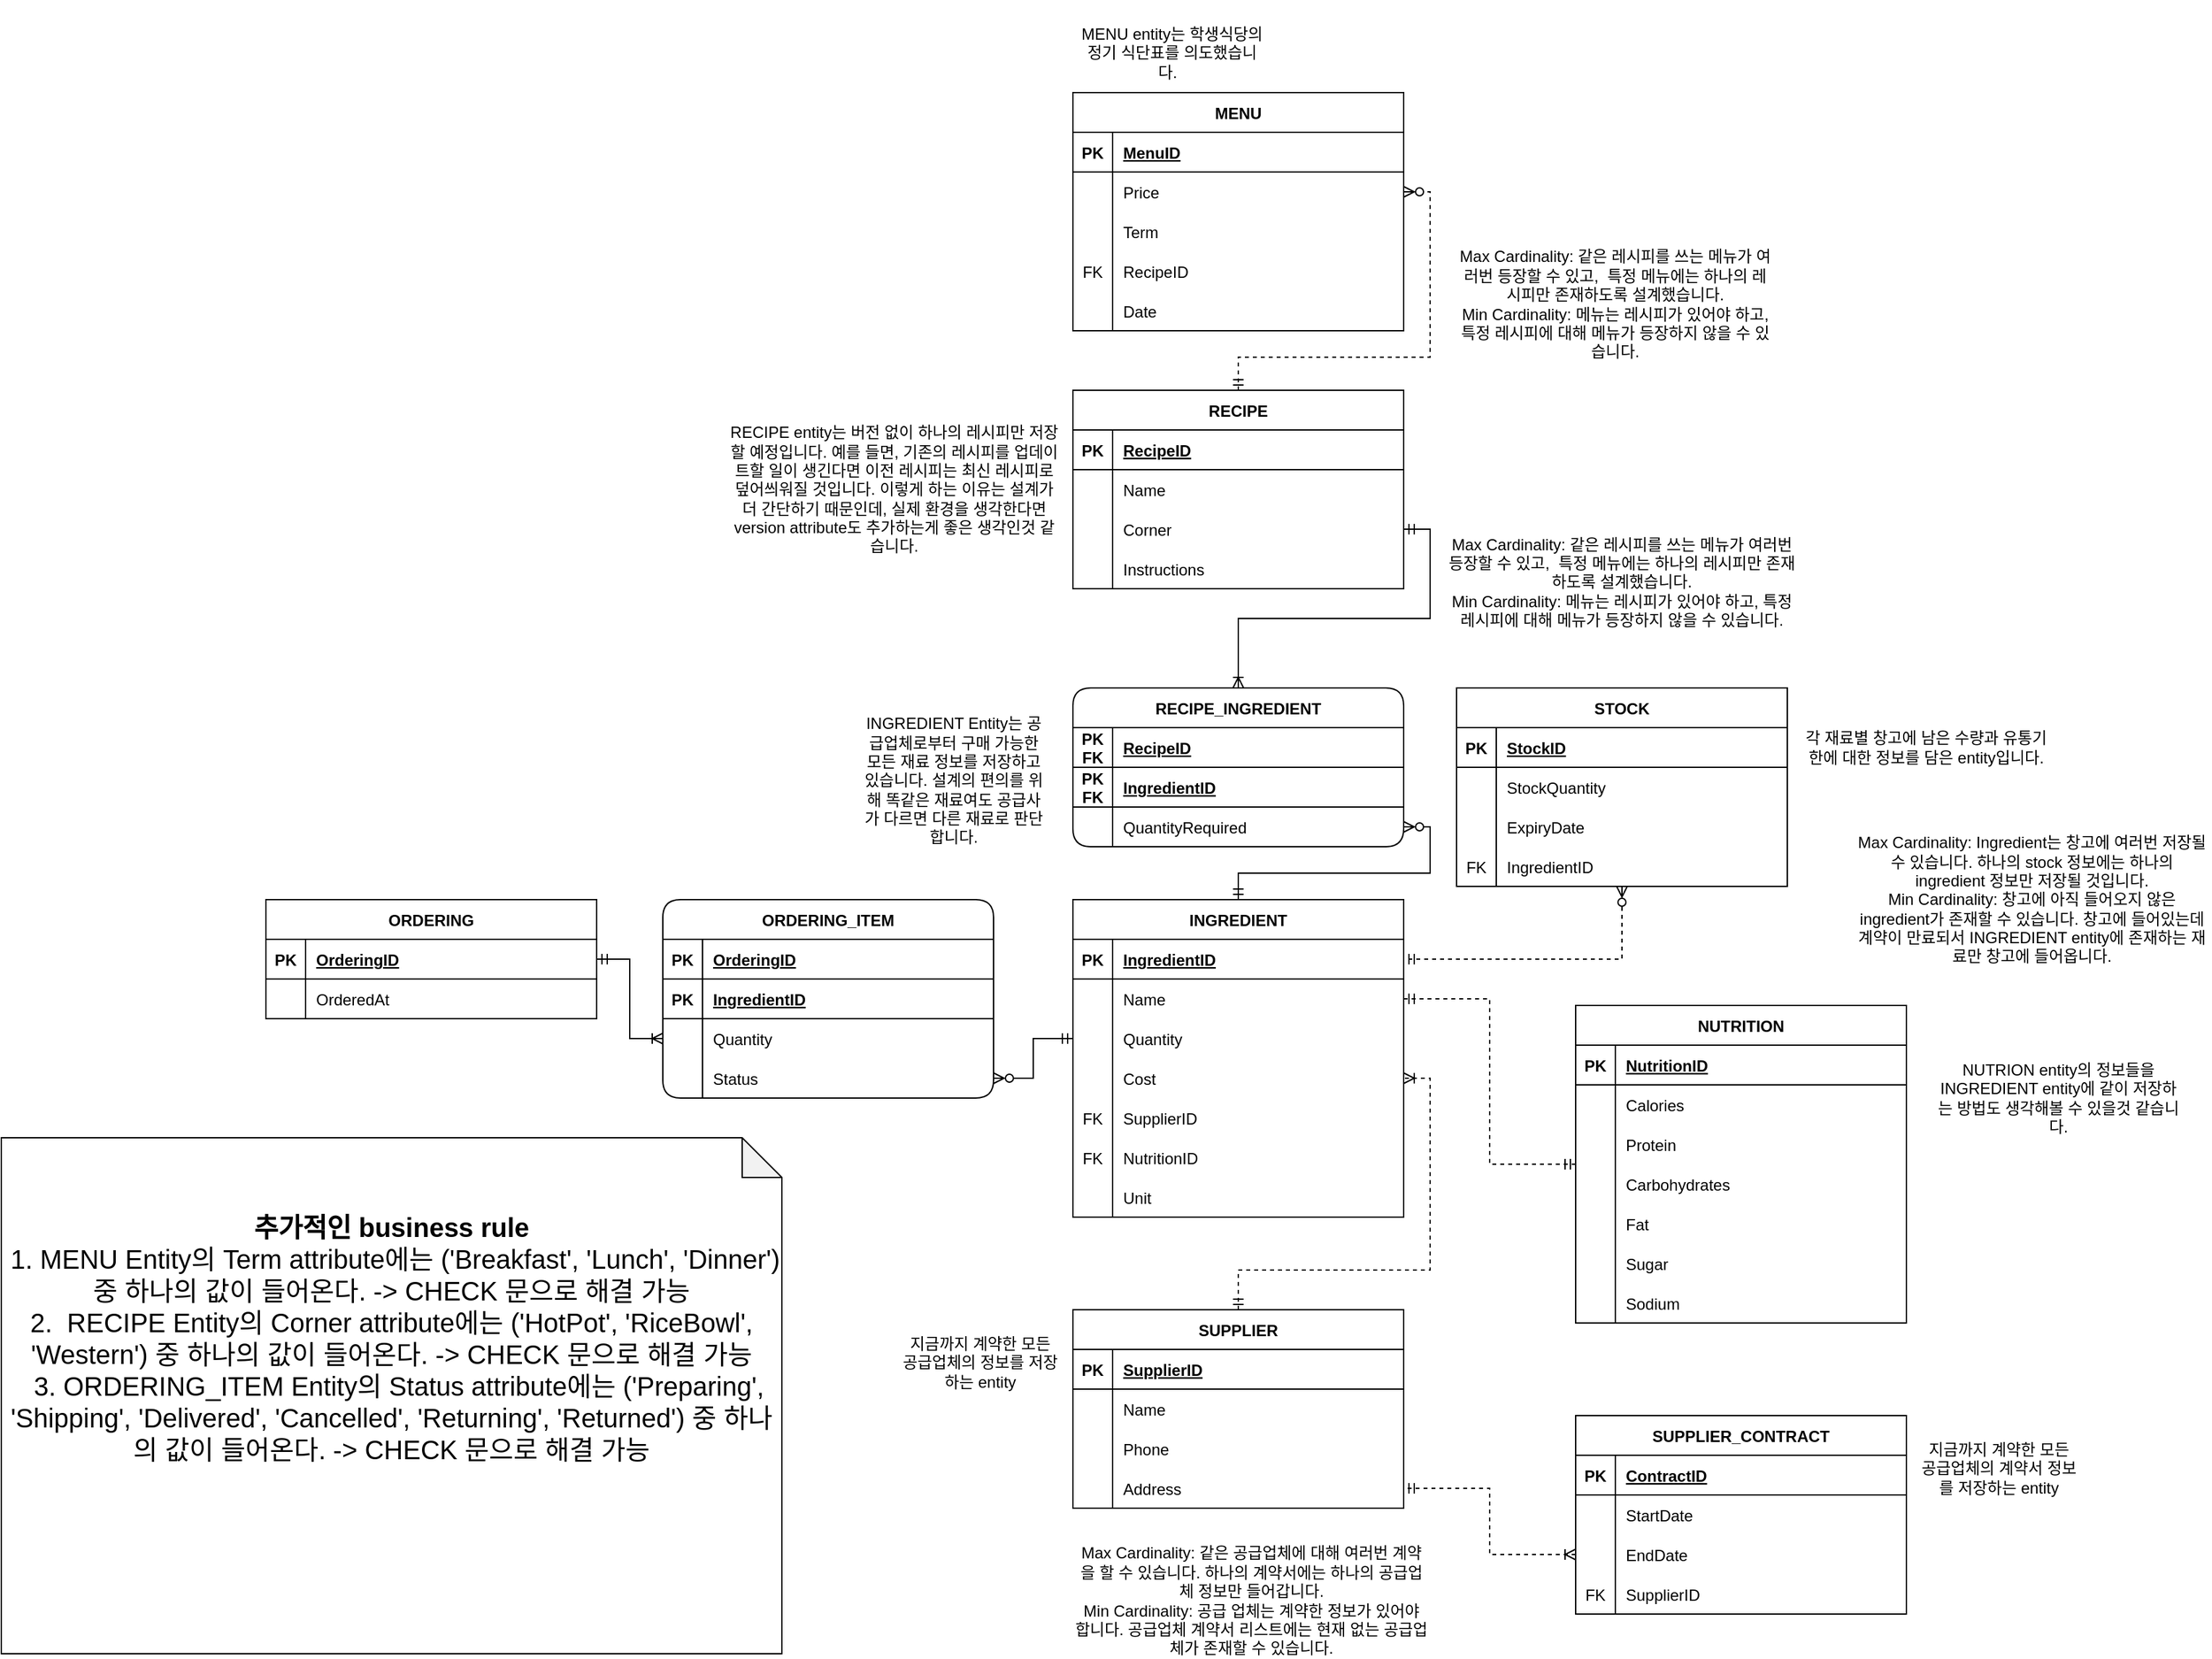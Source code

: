 <mxfile version="24.8.6">
  <diagram id="R2lEEEUBdFMjLlhIrx00" name="Page-1">
    <mxGraphModel dx="2490" dy="2074" grid="1" gridSize="10" guides="1" tooltips="1" connect="1" arrows="1" fold="1" page="1" pageScale="1" pageWidth="850" pageHeight="1100" math="0" shadow="0" extFonts="Permanent Marker^https://fonts.googleapis.com/css?family=Permanent+Marker">
      <root>
        <mxCell id="0" />
        <mxCell id="1" parent="0" />
        <mxCell id="QG4uMyvaVe916guzzpad-138" value="" style="edgeStyle=orthogonalEdgeStyle;rounded=0;orthogonalLoop=1;jettySize=auto;html=1;startArrow=ERmandOne;startFill=0;endArrow=ERzeroToMany;endFill=0;" parent="1" source="C-vyLk0tnHw3VtMMgP7b-23" target="QG4uMyvaVe916guzzpad-95" edge="1">
          <mxGeometry relative="1" as="geometry" />
        </mxCell>
        <mxCell id="C-vyLk0tnHw3VtMMgP7b-23" value="INGREDIENT" style="shape=table;startSize=30;container=1;collapsible=1;childLayout=tableLayout;fixedRows=1;rowLines=0;fontStyle=1;align=center;resizeLast=1;" parent="1" vertex="1">
          <mxGeometry x="120" y="210" width="250" height="240" as="geometry" />
        </mxCell>
        <mxCell id="C-vyLk0tnHw3VtMMgP7b-24" value="" style="shape=partialRectangle;collapsible=0;dropTarget=0;pointerEvents=0;fillColor=none;points=[[0,0.5],[1,0.5]];portConstraint=eastwest;top=0;left=0;right=0;bottom=1;" parent="C-vyLk0tnHw3VtMMgP7b-23" vertex="1">
          <mxGeometry y="30" width="250" height="30" as="geometry" />
        </mxCell>
        <mxCell id="C-vyLk0tnHw3VtMMgP7b-25" value="PK" style="shape=partialRectangle;overflow=hidden;connectable=0;fillColor=none;top=0;left=0;bottom=0;right=0;fontStyle=1;" parent="C-vyLk0tnHw3VtMMgP7b-24" vertex="1">
          <mxGeometry width="30" height="30" as="geometry">
            <mxRectangle width="30" height="30" as="alternateBounds" />
          </mxGeometry>
        </mxCell>
        <mxCell id="C-vyLk0tnHw3VtMMgP7b-26" value="IngredientID" style="shape=partialRectangle;overflow=hidden;connectable=0;fillColor=none;top=0;left=0;bottom=0;right=0;align=left;spacingLeft=6;fontStyle=5;" parent="C-vyLk0tnHw3VtMMgP7b-24" vertex="1">
          <mxGeometry x="30" width="220" height="30" as="geometry">
            <mxRectangle width="220" height="30" as="alternateBounds" />
          </mxGeometry>
        </mxCell>
        <mxCell id="C-vyLk0tnHw3VtMMgP7b-27" value="" style="shape=partialRectangle;collapsible=0;dropTarget=0;pointerEvents=0;fillColor=none;points=[[0,0.5],[1,0.5]];portConstraint=eastwest;top=0;left=0;right=0;bottom=0;" parent="C-vyLk0tnHw3VtMMgP7b-23" vertex="1">
          <mxGeometry y="60" width="250" height="30" as="geometry" />
        </mxCell>
        <mxCell id="C-vyLk0tnHw3VtMMgP7b-28" value="" style="shape=partialRectangle;overflow=hidden;connectable=0;fillColor=none;top=0;left=0;bottom=0;right=0;" parent="C-vyLk0tnHw3VtMMgP7b-27" vertex="1">
          <mxGeometry width="30" height="30" as="geometry">
            <mxRectangle width="30" height="30" as="alternateBounds" />
          </mxGeometry>
        </mxCell>
        <mxCell id="C-vyLk0tnHw3VtMMgP7b-29" value="Name" style="shape=partialRectangle;overflow=hidden;connectable=0;fillColor=none;top=0;left=0;bottom=0;right=0;align=left;spacingLeft=6;" parent="C-vyLk0tnHw3VtMMgP7b-27" vertex="1">
          <mxGeometry x="30" width="220" height="30" as="geometry">
            <mxRectangle width="220" height="30" as="alternateBounds" />
          </mxGeometry>
        </mxCell>
        <mxCell id="BC6oSdFHyOUcbJY4-xic-4" value="" style="shape=partialRectangle;collapsible=0;dropTarget=0;pointerEvents=0;fillColor=none;points=[[0,0.5],[1,0.5]];portConstraint=eastwest;top=0;left=0;right=0;bottom=0;" parent="C-vyLk0tnHw3VtMMgP7b-23" vertex="1">
          <mxGeometry y="90" width="250" height="30" as="geometry" />
        </mxCell>
        <mxCell id="BC6oSdFHyOUcbJY4-xic-5" value="" style="shape=partialRectangle;overflow=hidden;connectable=0;fillColor=none;top=0;left=0;bottom=0;right=0;" parent="BC6oSdFHyOUcbJY4-xic-4" vertex="1">
          <mxGeometry width="30" height="30" as="geometry">
            <mxRectangle width="30" height="30" as="alternateBounds" />
          </mxGeometry>
        </mxCell>
        <mxCell id="BC6oSdFHyOUcbJY4-xic-6" value="Quantity" style="shape=partialRectangle;overflow=hidden;connectable=0;fillColor=none;top=0;left=0;bottom=0;right=0;align=left;spacingLeft=6;" parent="BC6oSdFHyOUcbJY4-xic-4" vertex="1">
          <mxGeometry x="30" width="220" height="30" as="geometry">
            <mxRectangle width="220" height="30" as="alternateBounds" />
          </mxGeometry>
        </mxCell>
        <mxCell id="CL-ACM64gnkJUaVsq3bg-39" value="" style="shape=partialRectangle;collapsible=0;dropTarget=0;pointerEvents=0;fillColor=none;points=[[0,0.5],[1,0.5]];portConstraint=eastwest;top=0;left=0;right=0;bottom=0;" parent="C-vyLk0tnHw3VtMMgP7b-23" vertex="1">
          <mxGeometry y="120" width="250" height="30" as="geometry" />
        </mxCell>
        <mxCell id="CL-ACM64gnkJUaVsq3bg-40" value="" style="shape=partialRectangle;overflow=hidden;connectable=0;fillColor=none;top=0;left=0;bottom=0;right=0;" parent="CL-ACM64gnkJUaVsq3bg-39" vertex="1">
          <mxGeometry width="30" height="30" as="geometry">
            <mxRectangle width="30" height="30" as="alternateBounds" />
          </mxGeometry>
        </mxCell>
        <mxCell id="CL-ACM64gnkJUaVsq3bg-41" value="Cost" style="shape=partialRectangle;overflow=hidden;connectable=0;fillColor=none;top=0;left=0;bottom=0;right=0;align=left;spacingLeft=6;" parent="CL-ACM64gnkJUaVsq3bg-39" vertex="1">
          <mxGeometry x="30" width="220" height="30" as="geometry">
            <mxRectangle width="220" height="30" as="alternateBounds" />
          </mxGeometry>
        </mxCell>
        <mxCell id="aUB__bXazBXfFdE-0-2F-13" style="shape=partialRectangle;collapsible=0;dropTarget=0;pointerEvents=0;fillColor=none;points=[[0,0.5],[1,0.5]];portConstraint=eastwest;top=0;left=0;right=0;bottom=0;" vertex="1" parent="C-vyLk0tnHw3VtMMgP7b-23">
          <mxGeometry y="150" width="250" height="30" as="geometry" />
        </mxCell>
        <mxCell id="aUB__bXazBXfFdE-0-2F-14" value="FK" style="shape=partialRectangle;overflow=hidden;connectable=0;fillColor=none;top=0;left=0;bottom=0;right=0;" vertex="1" parent="aUB__bXazBXfFdE-0-2F-13">
          <mxGeometry width="30" height="30" as="geometry">
            <mxRectangle width="30" height="30" as="alternateBounds" />
          </mxGeometry>
        </mxCell>
        <mxCell id="aUB__bXazBXfFdE-0-2F-15" value="SupplierID" style="shape=partialRectangle;overflow=hidden;connectable=0;fillColor=none;top=0;left=0;bottom=0;right=0;align=left;spacingLeft=6;" vertex="1" parent="aUB__bXazBXfFdE-0-2F-13">
          <mxGeometry x="30" width="220" height="30" as="geometry">
            <mxRectangle width="220" height="30" as="alternateBounds" />
          </mxGeometry>
        </mxCell>
        <mxCell id="aUB__bXazBXfFdE-0-2F-10" style="shape=partialRectangle;collapsible=0;dropTarget=0;pointerEvents=0;fillColor=none;points=[[0,0.5],[1,0.5]];portConstraint=eastwest;top=0;left=0;right=0;bottom=0;" vertex="1" parent="C-vyLk0tnHw3VtMMgP7b-23">
          <mxGeometry y="180" width="250" height="30" as="geometry" />
        </mxCell>
        <mxCell id="aUB__bXazBXfFdE-0-2F-11" value="FK" style="shape=partialRectangle;overflow=hidden;connectable=0;fillColor=none;top=0;left=0;bottom=0;right=0;" vertex="1" parent="aUB__bXazBXfFdE-0-2F-10">
          <mxGeometry width="30" height="30" as="geometry">
            <mxRectangle width="30" height="30" as="alternateBounds" />
          </mxGeometry>
        </mxCell>
        <mxCell id="aUB__bXazBXfFdE-0-2F-12" value="NutritionID" style="shape=partialRectangle;overflow=hidden;connectable=0;fillColor=none;top=0;left=0;bottom=0;right=0;align=left;spacingLeft=6;" vertex="1" parent="aUB__bXazBXfFdE-0-2F-10">
          <mxGeometry x="30" width="220" height="30" as="geometry">
            <mxRectangle width="220" height="30" as="alternateBounds" />
          </mxGeometry>
        </mxCell>
        <mxCell id="BC6oSdFHyOUcbJY4-xic-7" value="" style="shape=partialRectangle;collapsible=0;dropTarget=0;pointerEvents=0;fillColor=none;points=[[0,0.5],[1,0.5]];portConstraint=eastwest;top=0;left=0;right=0;bottom=0;" parent="C-vyLk0tnHw3VtMMgP7b-23" vertex="1">
          <mxGeometry y="210" width="250" height="30" as="geometry" />
        </mxCell>
        <mxCell id="BC6oSdFHyOUcbJY4-xic-8" value="" style="shape=partialRectangle;overflow=hidden;connectable=0;fillColor=none;top=0;left=0;bottom=0;right=0;" parent="BC6oSdFHyOUcbJY4-xic-7" vertex="1">
          <mxGeometry width="30" height="30" as="geometry">
            <mxRectangle width="30" height="30" as="alternateBounds" />
          </mxGeometry>
        </mxCell>
        <mxCell id="BC6oSdFHyOUcbJY4-xic-9" value="Unit" style="shape=partialRectangle;overflow=hidden;connectable=0;fillColor=none;top=0;left=0;bottom=0;right=0;align=left;spacingLeft=6;" parent="BC6oSdFHyOUcbJY4-xic-7" vertex="1">
          <mxGeometry x="30" width="220" height="30" as="geometry">
            <mxRectangle width="220" height="30" as="alternateBounds" />
          </mxGeometry>
        </mxCell>
        <mxCell id="BC6oSdFHyOUcbJY4-xic-29" value="" style="edgeStyle=orthogonalEdgeStyle;rounded=0;orthogonalLoop=1;jettySize=auto;html=1;startArrow=ERmandOne;startFill=0;endArrow=ERoneToMany;endFill=0;" parent="1" source="CL-ACM64gnkJUaVsq3bg-1" target="QG4uMyvaVe916guzzpad-34" edge="1">
          <mxGeometry relative="1" as="geometry" />
        </mxCell>
        <mxCell id="CL-ACM64gnkJUaVsq3bg-1" value="ORDERING" style="shape=table;startSize=30;container=1;collapsible=1;childLayout=tableLayout;fixedRows=1;rowLines=0;fontStyle=1;align=center;resizeLast=1;" parent="1" vertex="1">
          <mxGeometry x="-490" y="210" width="250" height="90" as="geometry" />
        </mxCell>
        <mxCell id="CL-ACM64gnkJUaVsq3bg-2" value="" style="shape=partialRectangle;collapsible=0;dropTarget=0;pointerEvents=0;fillColor=none;points=[[0,0.5],[1,0.5]];portConstraint=eastwest;top=0;left=0;right=0;bottom=1;" parent="CL-ACM64gnkJUaVsq3bg-1" vertex="1">
          <mxGeometry y="30" width="250" height="30" as="geometry" />
        </mxCell>
        <mxCell id="CL-ACM64gnkJUaVsq3bg-3" value="PK" style="shape=partialRectangle;overflow=hidden;connectable=0;fillColor=none;top=0;left=0;bottom=0;right=0;fontStyle=1;" parent="CL-ACM64gnkJUaVsq3bg-2" vertex="1">
          <mxGeometry width="30" height="30" as="geometry">
            <mxRectangle width="30" height="30" as="alternateBounds" />
          </mxGeometry>
        </mxCell>
        <mxCell id="CL-ACM64gnkJUaVsq3bg-4" value="OrderingID" style="shape=partialRectangle;overflow=hidden;connectable=0;fillColor=none;top=0;left=0;bottom=0;right=0;align=left;spacingLeft=6;fontStyle=5;" parent="CL-ACM64gnkJUaVsq3bg-2" vertex="1">
          <mxGeometry x="30" width="220" height="30" as="geometry">
            <mxRectangle width="220" height="30" as="alternateBounds" />
          </mxGeometry>
        </mxCell>
        <mxCell id="CL-ACM64gnkJUaVsq3bg-5" value="" style="shape=partialRectangle;collapsible=0;dropTarget=0;pointerEvents=0;fillColor=none;points=[[0,0.5],[1,0.5]];portConstraint=eastwest;top=0;left=0;right=0;bottom=0;" parent="CL-ACM64gnkJUaVsq3bg-1" vertex="1">
          <mxGeometry y="60" width="250" height="30" as="geometry" />
        </mxCell>
        <mxCell id="CL-ACM64gnkJUaVsq3bg-6" value="" style="shape=partialRectangle;overflow=hidden;connectable=0;fillColor=none;top=0;left=0;bottom=0;right=0;" parent="CL-ACM64gnkJUaVsq3bg-5" vertex="1">
          <mxGeometry width="30" height="30" as="geometry">
            <mxRectangle width="30" height="30" as="alternateBounds" />
          </mxGeometry>
        </mxCell>
        <mxCell id="CL-ACM64gnkJUaVsq3bg-7" value="OrderedAt" style="shape=partialRectangle;overflow=hidden;connectable=0;fillColor=none;top=0;left=0;bottom=0;right=0;align=left;spacingLeft=6;" parent="CL-ACM64gnkJUaVsq3bg-5" vertex="1">
          <mxGeometry x="30" width="220" height="30" as="geometry">
            <mxRectangle width="220" height="30" as="alternateBounds" />
          </mxGeometry>
        </mxCell>
        <mxCell id="QG4uMyvaVe916guzzpad-118" value="" style="edgeStyle=orthogonalEdgeStyle;rounded=0;orthogonalLoop=1;jettySize=auto;html=1;startArrow=ERmandOne;startFill=0;endArrow=ERoneToMany;endFill=0;dashed=1;" parent="1" source="QG4uMyvaVe916guzzpad-1" target="CL-ACM64gnkJUaVsq3bg-39" edge="1">
          <mxGeometry relative="1" as="geometry">
            <Array as="points">
              <mxPoint x="245" y="490" />
              <mxPoint x="390" y="490" />
              <mxPoint x="390" y="345" />
            </Array>
          </mxGeometry>
        </mxCell>
        <mxCell id="QG4uMyvaVe916guzzpad-1" value="SUPPLIER" style="shape=table;startSize=30;container=1;collapsible=1;childLayout=tableLayout;fixedRows=1;rowLines=0;fontStyle=1;align=center;resizeLast=1;" parent="1" vertex="1">
          <mxGeometry x="120" y="520" width="250" height="150" as="geometry" />
        </mxCell>
        <mxCell id="QG4uMyvaVe916guzzpad-2" value="" style="shape=partialRectangle;collapsible=0;dropTarget=0;pointerEvents=0;fillColor=none;points=[[0,0.5],[1,0.5]];portConstraint=eastwest;top=0;left=0;right=0;bottom=1;" parent="QG4uMyvaVe916guzzpad-1" vertex="1">
          <mxGeometry y="30" width="250" height="30" as="geometry" />
        </mxCell>
        <mxCell id="QG4uMyvaVe916guzzpad-3" value="PK" style="shape=partialRectangle;overflow=hidden;connectable=0;fillColor=none;top=0;left=0;bottom=0;right=0;fontStyle=1;" parent="QG4uMyvaVe916guzzpad-2" vertex="1">
          <mxGeometry width="30" height="30" as="geometry">
            <mxRectangle width="30" height="30" as="alternateBounds" />
          </mxGeometry>
        </mxCell>
        <mxCell id="QG4uMyvaVe916guzzpad-4" value="SupplierID" style="shape=partialRectangle;overflow=hidden;connectable=0;fillColor=none;top=0;left=0;bottom=0;right=0;align=left;spacingLeft=6;fontStyle=5;" parent="QG4uMyvaVe916guzzpad-2" vertex="1">
          <mxGeometry x="30" width="220" height="30" as="geometry">
            <mxRectangle width="220" height="30" as="alternateBounds" />
          </mxGeometry>
        </mxCell>
        <mxCell id="QG4uMyvaVe916guzzpad-127" value="" style="shape=partialRectangle;collapsible=0;dropTarget=0;pointerEvents=0;fillColor=none;points=[[0,0.5],[1,0.5]];portConstraint=eastwest;top=0;left=0;right=0;bottom=0;" parent="QG4uMyvaVe916guzzpad-1" vertex="1">
          <mxGeometry y="60" width="250" height="30" as="geometry" />
        </mxCell>
        <mxCell id="QG4uMyvaVe916guzzpad-128" value="" style="shape=partialRectangle;overflow=hidden;connectable=0;fillColor=none;top=0;left=0;bottom=0;right=0;" parent="QG4uMyvaVe916guzzpad-127" vertex="1">
          <mxGeometry width="30" height="30" as="geometry">
            <mxRectangle width="30" height="30" as="alternateBounds" />
          </mxGeometry>
        </mxCell>
        <mxCell id="QG4uMyvaVe916guzzpad-129" value="Name" style="shape=partialRectangle;overflow=hidden;connectable=0;fillColor=none;top=0;left=0;bottom=0;right=0;align=left;spacingLeft=6;" parent="QG4uMyvaVe916guzzpad-127" vertex="1">
          <mxGeometry x="30" width="220" height="30" as="geometry">
            <mxRectangle width="220" height="30" as="alternateBounds" />
          </mxGeometry>
        </mxCell>
        <mxCell id="QG4uMyvaVe916guzzpad-8" value="" style="shape=partialRectangle;collapsible=0;dropTarget=0;pointerEvents=0;fillColor=none;points=[[0,0.5],[1,0.5]];portConstraint=eastwest;top=0;left=0;right=0;bottom=0;" parent="QG4uMyvaVe916guzzpad-1" vertex="1">
          <mxGeometry y="90" width="250" height="30" as="geometry" />
        </mxCell>
        <mxCell id="QG4uMyvaVe916guzzpad-9" value="" style="shape=partialRectangle;overflow=hidden;connectable=0;fillColor=none;top=0;left=0;bottom=0;right=0;" parent="QG4uMyvaVe916guzzpad-8" vertex="1">
          <mxGeometry width="30" height="30" as="geometry">
            <mxRectangle width="30" height="30" as="alternateBounds" />
          </mxGeometry>
        </mxCell>
        <mxCell id="QG4uMyvaVe916guzzpad-10" value="Phone" style="shape=partialRectangle;overflow=hidden;connectable=0;fillColor=none;top=0;left=0;bottom=0;right=0;align=left;spacingLeft=6;" parent="QG4uMyvaVe916guzzpad-8" vertex="1">
          <mxGeometry x="30" width="220" height="30" as="geometry">
            <mxRectangle width="220" height="30" as="alternateBounds" />
          </mxGeometry>
        </mxCell>
        <mxCell id="QG4uMyvaVe916guzzpad-11" value="" style="shape=partialRectangle;collapsible=0;dropTarget=0;pointerEvents=0;fillColor=none;points=[[0,0.5],[1,0.5]];portConstraint=eastwest;top=0;left=0;right=0;bottom=0;" parent="QG4uMyvaVe916guzzpad-1" vertex="1">
          <mxGeometry y="120" width="250" height="30" as="geometry" />
        </mxCell>
        <mxCell id="QG4uMyvaVe916guzzpad-12" value="" style="shape=partialRectangle;overflow=hidden;connectable=0;fillColor=none;top=0;left=0;bottom=0;right=0;" parent="QG4uMyvaVe916guzzpad-11" vertex="1">
          <mxGeometry width="30" height="30" as="geometry">
            <mxRectangle width="30" height="30" as="alternateBounds" />
          </mxGeometry>
        </mxCell>
        <mxCell id="QG4uMyvaVe916guzzpad-13" value="Address" style="shape=partialRectangle;overflow=hidden;connectable=0;fillColor=none;top=0;left=0;bottom=0;right=0;align=left;spacingLeft=6;" parent="QG4uMyvaVe916guzzpad-11" vertex="1">
          <mxGeometry x="30" width="220" height="30" as="geometry">
            <mxRectangle width="220" height="30" as="alternateBounds" />
          </mxGeometry>
        </mxCell>
        <mxCell id="QG4uMyvaVe916guzzpad-17" value="SUPPLIER_CONTRACT" style="shape=table;startSize=30;container=1;collapsible=1;childLayout=tableLayout;fixedRows=1;rowLines=0;fontStyle=1;align=center;resizeLast=1;" parent="1" vertex="1">
          <mxGeometry x="500" y="600" width="250" height="150" as="geometry" />
        </mxCell>
        <mxCell id="QG4uMyvaVe916guzzpad-18" value="" style="shape=partialRectangle;collapsible=0;dropTarget=0;pointerEvents=0;fillColor=none;points=[[0,0.5],[1,0.5]];portConstraint=eastwest;top=0;left=0;right=0;bottom=1;" parent="QG4uMyvaVe916guzzpad-17" vertex="1">
          <mxGeometry y="30" width="250" height="30" as="geometry" />
        </mxCell>
        <mxCell id="QG4uMyvaVe916guzzpad-19" value="PK" style="shape=partialRectangle;overflow=hidden;connectable=0;fillColor=none;top=0;left=0;bottom=0;right=0;fontStyle=1;" parent="QG4uMyvaVe916guzzpad-18" vertex="1">
          <mxGeometry width="30" height="30" as="geometry">
            <mxRectangle width="30" height="30" as="alternateBounds" />
          </mxGeometry>
        </mxCell>
        <mxCell id="QG4uMyvaVe916guzzpad-20" value="ContractID" style="shape=partialRectangle;overflow=hidden;connectable=0;fillColor=none;top=0;left=0;bottom=0;right=0;align=left;spacingLeft=6;fontStyle=5;" parent="QG4uMyvaVe916guzzpad-18" vertex="1">
          <mxGeometry x="30" width="220" height="30" as="geometry">
            <mxRectangle width="220" height="30" as="alternateBounds" />
          </mxGeometry>
        </mxCell>
        <mxCell id="QG4uMyvaVe916guzzpad-21" value="" style="shape=partialRectangle;collapsible=0;dropTarget=0;pointerEvents=0;fillColor=none;points=[[0,0.5],[1,0.5]];portConstraint=eastwest;top=0;left=0;right=0;bottom=0;" parent="QG4uMyvaVe916guzzpad-17" vertex="1">
          <mxGeometry y="60" width="250" height="30" as="geometry" />
        </mxCell>
        <mxCell id="QG4uMyvaVe916guzzpad-22" value="" style="shape=partialRectangle;overflow=hidden;connectable=0;fillColor=none;top=0;left=0;bottom=0;right=0;" parent="QG4uMyvaVe916guzzpad-21" vertex="1">
          <mxGeometry width="30" height="30" as="geometry">
            <mxRectangle width="30" height="30" as="alternateBounds" />
          </mxGeometry>
        </mxCell>
        <mxCell id="QG4uMyvaVe916guzzpad-23" value="StartDate" style="shape=partialRectangle;overflow=hidden;connectable=0;fillColor=none;top=0;left=0;bottom=0;right=0;align=left;spacingLeft=6;" parent="QG4uMyvaVe916guzzpad-21" vertex="1">
          <mxGeometry x="30" width="220" height="30" as="geometry">
            <mxRectangle width="220" height="30" as="alternateBounds" />
          </mxGeometry>
        </mxCell>
        <mxCell id="QG4uMyvaVe916guzzpad-24" value="" style="shape=partialRectangle;collapsible=0;dropTarget=0;pointerEvents=0;fillColor=none;points=[[0,0.5],[1,0.5]];portConstraint=eastwest;top=0;left=0;right=0;bottom=0;" parent="QG4uMyvaVe916guzzpad-17" vertex="1">
          <mxGeometry y="90" width="250" height="30" as="geometry" />
        </mxCell>
        <mxCell id="QG4uMyvaVe916guzzpad-25" value="" style="shape=partialRectangle;overflow=hidden;connectable=0;fillColor=none;top=0;left=0;bottom=0;right=0;" parent="QG4uMyvaVe916guzzpad-24" vertex="1">
          <mxGeometry width="30" height="30" as="geometry">
            <mxRectangle width="30" height="30" as="alternateBounds" />
          </mxGeometry>
        </mxCell>
        <mxCell id="QG4uMyvaVe916guzzpad-26" value="EndDate" style="shape=partialRectangle;overflow=hidden;connectable=0;fillColor=none;top=0;left=0;bottom=0;right=0;align=left;spacingLeft=6;" parent="QG4uMyvaVe916guzzpad-24" vertex="1">
          <mxGeometry x="30" width="220" height="30" as="geometry">
            <mxRectangle width="220" height="30" as="alternateBounds" />
          </mxGeometry>
        </mxCell>
        <mxCell id="aUB__bXazBXfFdE-0-2F-16" style="shape=partialRectangle;collapsible=0;dropTarget=0;pointerEvents=0;fillColor=none;points=[[0,0.5],[1,0.5]];portConstraint=eastwest;top=0;left=0;right=0;bottom=0;" vertex="1" parent="QG4uMyvaVe916guzzpad-17">
          <mxGeometry y="120" width="250" height="30" as="geometry" />
        </mxCell>
        <mxCell id="aUB__bXazBXfFdE-0-2F-17" value="FK" style="shape=partialRectangle;overflow=hidden;connectable=0;fillColor=none;top=0;left=0;bottom=0;right=0;" vertex="1" parent="aUB__bXazBXfFdE-0-2F-16">
          <mxGeometry width="30" height="30" as="geometry">
            <mxRectangle width="30" height="30" as="alternateBounds" />
          </mxGeometry>
        </mxCell>
        <mxCell id="aUB__bXazBXfFdE-0-2F-18" value="SupplierID" style="shape=partialRectangle;overflow=hidden;connectable=0;fillColor=none;top=0;left=0;bottom=0;right=0;align=left;spacingLeft=6;" vertex="1" parent="aUB__bXazBXfFdE-0-2F-16">
          <mxGeometry x="30" width="220" height="30" as="geometry">
            <mxRectangle width="220" height="30" as="alternateBounds" />
          </mxGeometry>
        </mxCell>
        <mxCell id="QG4uMyvaVe916guzzpad-30" value="ORDERING_ITEM" style="shape=table;startSize=30;container=1;collapsible=1;childLayout=tableLayout;fixedRows=1;rowLines=0;fontStyle=1;align=center;resizeLast=1;rounded=1;" parent="1" vertex="1">
          <mxGeometry x="-190" y="210" width="250" height="150" as="geometry" />
        </mxCell>
        <mxCell id="QG4uMyvaVe916guzzpad-31" value="" style="shape=partialRectangle;collapsible=0;dropTarget=0;pointerEvents=0;fillColor=none;points=[[0,0.5],[1,0.5]];portConstraint=eastwest;top=0;left=0;right=0;bottom=1;" parent="QG4uMyvaVe916guzzpad-30" vertex="1">
          <mxGeometry y="30" width="250" height="30" as="geometry" />
        </mxCell>
        <mxCell id="QG4uMyvaVe916guzzpad-32" value="PK" style="shape=partialRectangle;overflow=hidden;connectable=0;fillColor=none;top=0;left=0;bottom=0;right=0;fontStyle=1;" parent="QG4uMyvaVe916guzzpad-31" vertex="1">
          <mxGeometry width="30" height="30" as="geometry">
            <mxRectangle width="30" height="30" as="alternateBounds" />
          </mxGeometry>
        </mxCell>
        <mxCell id="QG4uMyvaVe916guzzpad-33" value="OrderingID" style="shape=partialRectangle;overflow=hidden;connectable=0;fillColor=none;top=0;left=0;bottom=0;right=0;align=left;spacingLeft=6;fontStyle=5;" parent="QG4uMyvaVe916guzzpad-31" vertex="1">
          <mxGeometry x="30" width="220" height="30" as="geometry">
            <mxRectangle width="220" height="30" as="alternateBounds" />
          </mxGeometry>
        </mxCell>
        <mxCell id="xXxGhkQa_JEqsOJQfINz-46" value="" style="shape=partialRectangle;collapsible=0;dropTarget=0;pointerEvents=0;fillColor=none;points=[[0,0.5],[1,0.5]];portConstraint=eastwest;top=0;left=0;right=0;bottom=1;" parent="QG4uMyvaVe916guzzpad-30" vertex="1">
          <mxGeometry y="60" width="250" height="30" as="geometry" />
        </mxCell>
        <mxCell id="xXxGhkQa_JEqsOJQfINz-47" value="PK" style="shape=partialRectangle;overflow=hidden;connectable=0;fillColor=none;top=0;left=0;bottom=0;right=0;fontStyle=1;" parent="xXxGhkQa_JEqsOJQfINz-46" vertex="1">
          <mxGeometry width="30" height="30" as="geometry">
            <mxRectangle width="30" height="30" as="alternateBounds" />
          </mxGeometry>
        </mxCell>
        <mxCell id="xXxGhkQa_JEqsOJQfINz-48" value="IngredientID" style="shape=partialRectangle;overflow=hidden;connectable=0;fillColor=none;top=0;left=0;bottom=0;right=0;align=left;spacingLeft=6;fontStyle=5;" parent="xXxGhkQa_JEqsOJQfINz-46" vertex="1">
          <mxGeometry x="30" width="220" height="30" as="geometry">
            <mxRectangle width="220" height="30" as="alternateBounds" />
          </mxGeometry>
        </mxCell>
        <mxCell id="QG4uMyvaVe916guzzpad-34" value="" style="shape=partialRectangle;collapsible=0;dropTarget=0;pointerEvents=0;fillColor=none;points=[[0,0.5],[1,0.5]];portConstraint=eastwest;top=0;left=0;right=0;bottom=0;" parent="QG4uMyvaVe916guzzpad-30" vertex="1">
          <mxGeometry y="90" width="250" height="30" as="geometry" />
        </mxCell>
        <mxCell id="QG4uMyvaVe916guzzpad-35" value="" style="shape=partialRectangle;overflow=hidden;connectable=0;fillColor=none;top=0;left=0;bottom=0;right=0;" parent="QG4uMyvaVe916guzzpad-34" vertex="1">
          <mxGeometry width="30" height="30" as="geometry">
            <mxRectangle width="30" height="30" as="alternateBounds" />
          </mxGeometry>
        </mxCell>
        <mxCell id="QG4uMyvaVe916guzzpad-36" value="Quantity" style="shape=partialRectangle;overflow=hidden;connectable=0;fillColor=none;top=0;left=0;bottom=0;right=0;align=left;spacingLeft=6;" parent="QG4uMyvaVe916guzzpad-34" vertex="1">
          <mxGeometry x="30" width="220" height="30" as="geometry">
            <mxRectangle width="220" height="30" as="alternateBounds" />
          </mxGeometry>
        </mxCell>
        <mxCell id="xXxGhkQa_JEqsOJQfINz-49" value="" style="shape=partialRectangle;collapsible=0;dropTarget=0;pointerEvents=0;fillColor=none;points=[[0,0.5],[1,0.5]];portConstraint=eastwest;top=0;left=0;right=0;bottom=0;" parent="QG4uMyvaVe916guzzpad-30" vertex="1">
          <mxGeometry y="120" width="250" height="30" as="geometry" />
        </mxCell>
        <mxCell id="xXxGhkQa_JEqsOJQfINz-50" value="" style="shape=partialRectangle;overflow=hidden;connectable=0;fillColor=none;top=0;left=0;bottom=0;right=0;" parent="xXxGhkQa_JEqsOJQfINz-49" vertex="1">
          <mxGeometry width="30" height="30" as="geometry">
            <mxRectangle width="30" height="30" as="alternateBounds" />
          </mxGeometry>
        </mxCell>
        <mxCell id="xXxGhkQa_JEqsOJQfINz-51" value="Status" style="shape=partialRectangle;overflow=hidden;connectable=0;fillColor=none;top=0;left=0;bottom=0;right=0;align=left;spacingLeft=6;" parent="xXxGhkQa_JEqsOJQfINz-49" vertex="1">
          <mxGeometry x="30" width="220" height="30" as="geometry">
            <mxRectangle width="220" height="30" as="alternateBounds" />
          </mxGeometry>
        </mxCell>
        <mxCell id="QG4uMyvaVe916guzzpad-43" value="MENU" style="shape=table;startSize=30;container=1;collapsible=1;childLayout=tableLayout;fixedRows=1;rowLines=0;fontStyle=1;align=center;resizeLast=1;" parent="1" vertex="1">
          <mxGeometry x="120" y="-400" width="250" height="180" as="geometry" />
        </mxCell>
        <mxCell id="QG4uMyvaVe916guzzpad-44" value="" style="shape=partialRectangle;collapsible=0;dropTarget=0;pointerEvents=0;fillColor=none;points=[[0,0.5],[1,0.5]];portConstraint=eastwest;top=0;left=0;right=0;bottom=1;" parent="QG4uMyvaVe916guzzpad-43" vertex="1">
          <mxGeometry y="30" width="250" height="30" as="geometry" />
        </mxCell>
        <mxCell id="QG4uMyvaVe916guzzpad-45" value="PK" style="shape=partialRectangle;overflow=hidden;connectable=0;fillColor=none;top=0;left=0;bottom=0;right=0;fontStyle=1;" parent="QG4uMyvaVe916guzzpad-44" vertex="1">
          <mxGeometry width="30" height="30" as="geometry">
            <mxRectangle width="30" height="30" as="alternateBounds" />
          </mxGeometry>
        </mxCell>
        <mxCell id="QG4uMyvaVe916guzzpad-46" value="MenuID" style="shape=partialRectangle;overflow=hidden;connectable=0;fillColor=none;top=0;left=0;bottom=0;right=0;align=left;spacingLeft=6;fontStyle=5;" parent="QG4uMyvaVe916guzzpad-44" vertex="1">
          <mxGeometry x="30" width="220" height="30" as="geometry">
            <mxRectangle width="220" height="30" as="alternateBounds" />
          </mxGeometry>
        </mxCell>
        <mxCell id="QG4uMyvaVe916guzzpad-50" value="" style="shape=partialRectangle;collapsible=0;dropTarget=0;pointerEvents=0;fillColor=none;points=[[0,0.5],[1,0.5]];portConstraint=eastwest;top=0;left=0;right=0;bottom=0;" parent="QG4uMyvaVe916guzzpad-43" vertex="1">
          <mxGeometry y="60" width="250" height="30" as="geometry" />
        </mxCell>
        <mxCell id="QG4uMyvaVe916guzzpad-51" value="" style="shape=partialRectangle;overflow=hidden;connectable=0;fillColor=none;top=0;left=0;bottom=0;right=0;" parent="QG4uMyvaVe916guzzpad-50" vertex="1">
          <mxGeometry width="30" height="30" as="geometry">
            <mxRectangle width="30" height="30" as="alternateBounds" />
          </mxGeometry>
        </mxCell>
        <mxCell id="QG4uMyvaVe916guzzpad-52" value="Price" style="shape=partialRectangle;overflow=hidden;connectable=0;fillColor=none;top=0;left=0;bottom=0;right=0;align=left;spacingLeft=6;" parent="QG4uMyvaVe916guzzpad-50" vertex="1">
          <mxGeometry x="30" width="220" height="30" as="geometry">
            <mxRectangle width="220" height="30" as="alternateBounds" />
          </mxGeometry>
        </mxCell>
        <mxCell id="xXxGhkQa_JEqsOJQfINz-1" value="" style="shape=partialRectangle;collapsible=0;dropTarget=0;pointerEvents=0;fillColor=none;points=[[0,0.5],[1,0.5]];portConstraint=eastwest;top=0;left=0;right=0;bottom=0;" parent="QG4uMyvaVe916guzzpad-43" vertex="1">
          <mxGeometry y="90" width="250" height="30" as="geometry" />
        </mxCell>
        <mxCell id="xXxGhkQa_JEqsOJQfINz-2" value="" style="shape=partialRectangle;overflow=hidden;connectable=0;fillColor=none;top=0;left=0;bottom=0;right=0;" parent="xXxGhkQa_JEqsOJQfINz-1" vertex="1">
          <mxGeometry width="30" height="30" as="geometry">
            <mxRectangle width="30" height="30" as="alternateBounds" />
          </mxGeometry>
        </mxCell>
        <mxCell id="xXxGhkQa_JEqsOJQfINz-3" value="Term" style="shape=partialRectangle;overflow=hidden;connectable=0;fillColor=none;top=0;left=0;bottom=0;right=0;align=left;spacingLeft=6;" parent="xXxGhkQa_JEqsOJQfINz-1" vertex="1">
          <mxGeometry x="30" width="220" height="30" as="geometry">
            <mxRectangle width="220" height="30" as="alternateBounds" />
          </mxGeometry>
        </mxCell>
        <mxCell id="aUB__bXazBXfFdE-0-2F-4" style="shape=partialRectangle;collapsible=0;dropTarget=0;pointerEvents=0;fillColor=none;points=[[0,0.5],[1,0.5]];portConstraint=eastwest;top=0;left=0;right=0;bottom=0;" vertex="1" parent="QG4uMyvaVe916guzzpad-43">
          <mxGeometry y="120" width="250" height="30" as="geometry" />
        </mxCell>
        <mxCell id="aUB__bXazBXfFdE-0-2F-5" value="FK" style="shape=partialRectangle;overflow=hidden;connectable=0;fillColor=none;top=0;left=0;bottom=0;right=0;" vertex="1" parent="aUB__bXazBXfFdE-0-2F-4">
          <mxGeometry width="30" height="30" as="geometry">
            <mxRectangle width="30" height="30" as="alternateBounds" />
          </mxGeometry>
        </mxCell>
        <mxCell id="aUB__bXazBXfFdE-0-2F-6" value="RecipeID" style="shape=partialRectangle;overflow=hidden;connectable=0;fillColor=none;top=0;left=0;bottom=0;right=0;align=left;spacingLeft=6;" vertex="1" parent="aUB__bXazBXfFdE-0-2F-4">
          <mxGeometry x="30" width="220" height="30" as="geometry">
            <mxRectangle width="220" height="30" as="alternateBounds" />
          </mxGeometry>
        </mxCell>
        <mxCell id="xXxGhkQa_JEqsOJQfINz-4" value="" style="shape=partialRectangle;collapsible=0;dropTarget=0;pointerEvents=0;fillColor=none;points=[[0,0.5],[1,0.5]];portConstraint=eastwest;top=0;left=0;right=0;bottom=0;" parent="QG4uMyvaVe916guzzpad-43" vertex="1">
          <mxGeometry y="150" width="250" height="30" as="geometry" />
        </mxCell>
        <mxCell id="xXxGhkQa_JEqsOJQfINz-5" value="" style="shape=partialRectangle;overflow=hidden;connectable=0;fillColor=none;top=0;left=0;bottom=0;right=0;" parent="xXxGhkQa_JEqsOJQfINz-4" vertex="1">
          <mxGeometry width="30" height="30" as="geometry">
            <mxRectangle width="30" height="30" as="alternateBounds" />
          </mxGeometry>
        </mxCell>
        <mxCell id="xXxGhkQa_JEqsOJQfINz-6" value="Date" style="shape=partialRectangle;overflow=hidden;connectable=0;fillColor=none;top=0;left=0;bottom=0;right=0;align=left;spacingLeft=6;" parent="xXxGhkQa_JEqsOJQfINz-4" vertex="1">
          <mxGeometry x="30" width="220" height="30" as="geometry">
            <mxRectangle width="220" height="30" as="alternateBounds" />
          </mxGeometry>
        </mxCell>
        <mxCell id="QG4uMyvaVe916guzzpad-123" value="" style="edgeStyle=orthogonalEdgeStyle;rounded=0;orthogonalLoop=1;jettySize=auto;html=1;endArrow=ERzeroToMany;endFill=0;startArrow=ERmandOne;startFill=0;dashed=1;" parent="1" source="QG4uMyvaVe916guzzpad-59" target="QG4uMyvaVe916guzzpad-50" edge="1">
          <mxGeometry relative="1" as="geometry">
            <Array as="points">
              <mxPoint x="245" y="-200" />
              <mxPoint x="390" y="-200" />
              <mxPoint x="390" y="-325" />
            </Array>
          </mxGeometry>
        </mxCell>
        <mxCell id="QG4uMyvaVe916guzzpad-59" value="RECIPE" style="shape=table;startSize=30;container=1;collapsible=1;childLayout=tableLayout;fixedRows=1;rowLines=0;fontStyle=1;align=center;resizeLast=1;rounded=0;" parent="1" vertex="1">
          <mxGeometry x="120" y="-175" width="250" height="150" as="geometry" />
        </mxCell>
        <mxCell id="QG4uMyvaVe916guzzpad-60" value="" style="shape=partialRectangle;collapsible=0;dropTarget=0;pointerEvents=0;fillColor=none;points=[[0,0.5],[1,0.5]];portConstraint=eastwest;top=0;left=0;right=0;bottom=1;" parent="QG4uMyvaVe916guzzpad-59" vertex="1">
          <mxGeometry y="30" width="250" height="30" as="geometry" />
        </mxCell>
        <mxCell id="QG4uMyvaVe916guzzpad-61" value="PK" style="shape=partialRectangle;overflow=hidden;connectable=0;fillColor=none;top=0;left=0;bottom=0;right=0;fontStyle=1;" parent="QG4uMyvaVe916guzzpad-60" vertex="1">
          <mxGeometry width="30" height="30" as="geometry">
            <mxRectangle width="30" height="30" as="alternateBounds" />
          </mxGeometry>
        </mxCell>
        <mxCell id="QG4uMyvaVe916guzzpad-62" value="RecipeID" style="shape=partialRectangle;overflow=hidden;connectable=0;fillColor=none;top=0;left=0;bottom=0;right=0;align=left;spacingLeft=6;fontStyle=5;" parent="QG4uMyvaVe916guzzpad-60" vertex="1">
          <mxGeometry x="30" width="220" height="30" as="geometry">
            <mxRectangle width="220" height="30" as="alternateBounds" />
          </mxGeometry>
        </mxCell>
        <mxCell id="QG4uMyvaVe916guzzpad-63" value="" style="shape=partialRectangle;collapsible=0;dropTarget=0;pointerEvents=0;fillColor=none;points=[[0,0.5],[1,0.5]];portConstraint=eastwest;top=0;left=0;right=0;bottom=0;" parent="QG4uMyvaVe916guzzpad-59" vertex="1">
          <mxGeometry y="60" width="250" height="30" as="geometry" />
        </mxCell>
        <mxCell id="QG4uMyvaVe916guzzpad-64" value="" style="shape=partialRectangle;overflow=hidden;connectable=0;fillColor=none;top=0;left=0;bottom=0;right=0;" parent="QG4uMyvaVe916guzzpad-63" vertex="1">
          <mxGeometry width="30" height="30" as="geometry">
            <mxRectangle width="30" height="30" as="alternateBounds" />
          </mxGeometry>
        </mxCell>
        <mxCell id="QG4uMyvaVe916guzzpad-65" value="Name" style="shape=partialRectangle;overflow=hidden;connectable=0;fillColor=none;top=0;left=0;bottom=0;right=0;align=left;spacingLeft=6;" parent="QG4uMyvaVe916guzzpad-63" vertex="1">
          <mxGeometry x="30" width="220" height="30" as="geometry">
            <mxRectangle width="220" height="30" as="alternateBounds" />
          </mxGeometry>
        </mxCell>
        <mxCell id="QG4uMyvaVe916guzzpad-66" value="" style="shape=partialRectangle;collapsible=0;dropTarget=0;pointerEvents=0;fillColor=none;points=[[0,0.5],[1,0.5]];portConstraint=eastwest;top=0;left=0;right=0;bottom=0;" parent="QG4uMyvaVe916guzzpad-59" vertex="1">
          <mxGeometry y="90" width="250" height="30" as="geometry" />
        </mxCell>
        <mxCell id="QG4uMyvaVe916guzzpad-67" value="" style="shape=partialRectangle;overflow=hidden;connectable=0;fillColor=none;top=0;left=0;bottom=0;right=0;" parent="QG4uMyvaVe916guzzpad-66" vertex="1">
          <mxGeometry width="30" height="30" as="geometry">
            <mxRectangle width="30" height="30" as="alternateBounds" />
          </mxGeometry>
        </mxCell>
        <mxCell id="QG4uMyvaVe916guzzpad-68" value="Corner" style="shape=partialRectangle;overflow=hidden;connectable=0;fillColor=none;top=0;left=0;bottom=0;right=0;align=left;spacingLeft=6;" parent="QG4uMyvaVe916guzzpad-66" vertex="1">
          <mxGeometry x="30" width="220" height="30" as="geometry">
            <mxRectangle width="220" height="30" as="alternateBounds" />
          </mxGeometry>
        </mxCell>
        <mxCell id="BC6oSdFHyOUcbJY4-xic-1" value="" style="shape=partialRectangle;collapsible=0;dropTarget=0;pointerEvents=0;fillColor=none;points=[[0,0.5],[1,0.5]];portConstraint=eastwest;top=0;left=0;right=0;bottom=0;" parent="QG4uMyvaVe916guzzpad-59" vertex="1">
          <mxGeometry y="120" width="250" height="30" as="geometry" />
        </mxCell>
        <mxCell id="BC6oSdFHyOUcbJY4-xic-2" value="" style="shape=partialRectangle;overflow=hidden;connectable=0;fillColor=none;top=0;left=0;bottom=0;right=0;" parent="BC6oSdFHyOUcbJY4-xic-1" vertex="1">
          <mxGeometry width="30" height="30" as="geometry">
            <mxRectangle width="30" height="30" as="alternateBounds" />
          </mxGeometry>
        </mxCell>
        <mxCell id="BC6oSdFHyOUcbJY4-xic-3" value="Instructions" style="shape=partialRectangle;overflow=hidden;connectable=0;fillColor=none;top=0;left=0;bottom=0;right=0;align=left;spacingLeft=6;" parent="BC6oSdFHyOUcbJY4-xic-1" vertex="1">
          <mxGeometry x="30" width="220" height="30" as="geometry">
            <mxRectangle width="220" height="30" as="alternateBounds" />
          </mxGeometry>
        </mxCell>
        <mxCell id="QG4uMyvaVe916guzzpad-122" value="" style="edgeStyle=orthogonalEdgeStyle;rounded=0;orthogonalLoop=1;jettySize=auto;html=1;startArrow=ERoneToMany;startFill=0;endArrow=ERmandOne;endFill=0;" parent="1" source="QG4uMyvaVe916guzzpad-88" target="QG4uMyvaVe916guzzpad-66" edge="1">
          <mxGeometry relative="1" as="geometry" />
        </mxCell>
        <mxCell id="QG4uMyvaVe916guzzpad-88" value="RECIPE_INGREDIENT" style="shape=table;startSize=30;container=1;collapsible=1;childLayout=tableLayout;fixedRows=1;rowLines=0;fontStyle=1;align=center;resizeLast=1;rounded=1;" parent="1" vertex="1">
          <mxGeometry x="120" y="50" width="250" height="120" as="geometry" />
        </mxCell>
        <mxCell id="QG4uMyvaVe916guzzpad-89" value="" style="shape=partialRectangle;collapsible=0;dropTarget=0;pointerEvents=0;fillColor=none;points=[[0,0.5],[1,0.5]];portConstraint=eastwest;top=0;left=0;right=0;bottom=1;" parent="QG4uMyvaVe916guzzpad-88" vertex="1">
          <mxGeometry y="30" width="250" height="30" as="geometry" />
        </mxCell>
        <mxCell id="QG4uMyvaVe916guzzpad-90" value="PK&#xa;FK" style="shape=partialRectangle;overflow=hidden;connectable=0;fillColor=none;top=0;left=0;bottom=0;right=0;fontStyle=1;" parent="QG4uMyvaVe916guzzpad-89" vertex="1">
          <mxGeometry width="30" height="30" as="geometry">
            <mxRectangle width="30" height="30" as="alternateBounds" />
          </mxGeometry>
        </mxCell>
        <mxCell id="QG4uMyvaVe916guzzpad-91" value="RecipeID" style="shape=partialRectangle;overflow=hidden;connectable=0;fillColor=none;top=0;left=0;bottom=0;right=0;align=left;spacingLeft=6;fontStyle=5;" parent="QG4uMyvaVe916guzzpad-89" vertex="1">
          <mxGeometry x="30" width="220" height="30" as="geometry">
            <mxRectangle width="220" height="30" as="alternateBounds" />
          </mxGeometry>
        </mxCell>
        <mxCell id="xXxGhkQa_JEqsOJQfINz-43" value="" style="shape=partialRectangle;collapsible=0;dropTarget=0;pointerEvents=0;fillColor=none;points=[[0,0.5],[1,0.5]];portConstraint=eastwest;top=0;left=0;right=0;bottom=1;" parent="QG4uMyvaVe916guzzpad-88" vertex="1">
          <mxGeometry y="60" width="250" height="30" as="geometry" />
        </mxCell>
        <mxCell id="xXxGhkQa_JEqsOJQfINz-44" value="PK&#xa;FK" style="shape=partialRectangle;overflow=hidden;connectable=0;fillColor=none;top=0;left=0;bottom=0;right=0;fontStyle=1;" parent="xXxGhkQa_JEqsOJQfINz-43" vertex="1">
          <mxGeometry width="30" height="30" as="geometry">
            <mxRectangle width="30" height="30" as="alternateBounds" />
          </mxGeometry>
        </mxCell>
        <mxCell id="xXxGhkQa_JEqsOJQfINz-45" value="IngredientID" style="shape=partialRectangle;overflow=hidden;connectable=0;fillColor=none;top=0;left=0;bottom=0;right=0;align=left;spacingLeft=6;fontStyle=5;" parent="xXxGhkQa_JEqsOJQfINz-43" vertex="1">
          <mxGeometry x="30" width="220" height="30" as="geometry">
            <mxRectangle width="220" height="30" as="alternateBounds" />
          </mxGeometry>
        </mxCell>
        <mxCell id="QG4uMyvaVe916guzzpad-95" value="" style="shape=partialRectangle;collapsible=0;dropTarget=0;pointerEvents=0;fillColor=none;points=[[0,0.5],[1,0.5]];portConstraint=eastwest;top=0;left=0;right=0;bottom=0;" parent="QG4uMyvaVe916guzzpad-88" vertex="1">
          <mxGeometry y="90" width="250" height="30" as="geometry" />
        </mxCell>
        <mxCell id="QG4uMyvaVe916guzzpad-96" value="" style="shape=partialRectangle;overflow=hidden;connectable=0;fillColor=none;top=0;left=0;bottom=0;right=0;" parent="QG4uMyvaVe916guzzpad-95" vertex="1">
          <mxGeometry width="30" height="30" as="geometry">
            <mxRectangle width="30" height="30" as="alternateBounds" />
          </mxGeometry>
        </mxCell>
        <mxCell id="QG4uMyvaVe916guzzpad-97" value="QuantityRequired" style="shape=partialRectangle;overflow=hidden;connectable=0;fillColor=none;top=0;left=0;bottom=0;right=0;align=left;spacingLeft=6;" parent="QG4uMyvaVe916guzzpad-95" vertex="1">
          <mxGeometry x="30" width="220" height="30" as="geometry">
            <mxRectangle width="220" height="30" as="alternateBounds" />
          </mxGeometry>
        </mxCell>
        <mxCell id="QG4uMyvaVe916guzzpad-117" value="" style="edgeStyle=orthogonalEdgeStyle;rounded=0;orthogonalLoop=1;jettySize=auto;html=1;startArrow=ERzeroToMany;startFill=0;endArrow=ERmandOne;endFill=0;dashed=1;" parent="1" source="QG4uMyvaVe916guzzpad-101" target="C-vyLk0tnHw3VtMMgP7b-24" edge="1">
          <mxGeometry relative="1" as="geometry" />
        </mxCell>
        <mxCell id="QG4uMyvaVe916guzzpad-101" value="STOCK" style="shape=table;startSize=30;container=1;collapsible=1;childLayout=tableLayout;fixedRows=1;rowLines=0;fontStyle=1;align=center;resizeLast=1;" parent="1" vertex="1">
          <mxGeometry x="410" y="50" width="250" height="150" as="geometry" />
        </mxCell>
        <mxCell id="QG4uMyvaVe916guzzpad-102" value="" style="shape=partialRectangle;collapsible=0;dropTarget=0;pointerEvents=0;fillColor=none;points=[[0,0.5],[1,0.5]];portConstraint=eastwest;top=0;left=0;right=0;bottom=1;" parent="QG4uMyvaVe916guzzpad-101" vertex="1">
          <mxGeometry y="30" width="250" height="30" as="geometry" />
        </mxCell>
        <mxCell id="QG4uMyvaVe916guzzpad-103" value="PK" style="shape=partialRectangle;overflow=hidden;connectable=0;fillColor=none;top=0;left=0;bottom=0;right=0;fontStyle=1;" parent="QG4uMyvaVe916guzzpad-102" vertex="1">
          <mxGeometry width="30" height="30" as="geometry">
            <mxRectangle width="30" height="30" as="alternateBounds" />
          </mxGeometry>
        </mxCell>
        <mxCell id="QG4uMyvaVe916guzzpad-104" value="StockID" style="shape=partialRectangle;overflow=hidden;connectable=0;fillColor=none;top=0;left=0;bottom=0;right=0;align=left;spacingLeft=6;fontStyle=5;" parent="QG4uMyvaVe916guzzpad-102" vertex="1">
          <mxGeometry x="30" width="220" height="30" as="geometry">
            <mxRectangle width="220" height="30" as="alternateBounds" />
          </mxGeometry>
        </mxCell>
        <mxCell id="QG4uMyvaVe916guzzpad-111" value="" style="shape=partialRectangle;collapsible=0;dropTarget=0;pointerEvents=0;fillColor=none;points=[[0,0.5],[1,0.5]];portConstraint=eastwest;top=0;left=0;right=0;bottom=0;" parent="QG4uMyvaVe916guzzpad-101" vertex="1">
          <mxGeometry y="60" width="250" height="30" as="geometry" />
        </mxCell>
        <mxCell id="QG4uMyvaVe916guzzpad-112" value="" style="shape=partialRectangle;overflow=hidden;connectable=0;fillColor=none;top=0;left=0;bottom=0;right=0;" parent="QG4uMyvaVe916guzzpad-111" vertex="1">
          <mxGeometry width="30" height="30" as="geometry">
            <mxRectangle width="30" height="30" as="alternateBounds" />
          </mxGeometry>
        </mxCell>
        <mxCell id="QG4uMyvaVe916guzzpad-113" value="StockQuantity" style="shape=partialRectangle;overflow=hidden;connectable=0;fillColor=none;top=0;left=0;bottom=0;right=0;align=left;spacingLeft=6;" parent="QG4uMyvaVe916guzzpad-111" vertex="1">
          <mxGeometry x="30" width="220" height="30" as="geometry">
            <mxRectangle width="220" height="30" as="alternateBounds" />
          </mxGeometry>
        </mxCell>
        <mxCell id="QG4uMyvaVe916guzzpad-114" value="" style="shape=partialRectangle;collapsible=0;dropTarget=0;pointerEvents=0;fillColor=none;points=[[0,0.5],[1,0.5]];portConstraint=eastwest;top=0;left=0;right=0;bottom=0;" parent="QG4uMyvaVe916guzzpad-101" vertex="1">
          <mxGeometry y="90" width="250" height="30" as="geometry" />
        </mxCell>
        <mxCell id="QG4uMyvaVe916guzzpad-115" value="" style="shape=partialRectangle;overflow=hidden;connectable=0;fillColor=none;top=0;left=0;bottom=0;right=0;" parent="QG4uMyvaVe916guzzpad-114" vertex="1">
          <mxGeometry width="30" height="30" as="geometry">
            <mxRectangle width="30" height="30" as="alternateBounds" />
          </mxGeometry>
        </mxCell>
        <mxCell id="QG4uMyvaVe916guzzpad-116" value="ExpiryDate" style="shape=partialRectangle;overflow=hidden;connectable=0;fillColor=none;top=0;left=0;bottom=0;right=0;align=left;spacingLeft=6;" parent="QG4uMyvaVe916guzzpad-114" vertex="1">
          <mxGeometry x="30" width="220" height="30" as="geometry">
            <mxRectangle width="220" height="30" as="alternateBounds" />
          </mxGeometry>
        </mxCell>
        <mxCell id="aUB__bXazBXfFdE-0-2F-7" style="shape=partialRectangle;collapsible=0;dropTarget=0;pointerEvents=0;fillColor=none;points=[[0,0.5],[1,0.5]];portConstraint=eastwest;top=0;left=0;right=0;bottom=0;" vertex="1" parent="QG4uMyvaVe916guzzpad-101">
          <mxGeometry y="120" width="250" height="30" as="geometry" />
        </mxCell>
        <mxCell id="aUB__bXazBXfFdE-0-2F-8" value="FK" style="shape=partialRectangle;overflow=hidden;connectable=0;fillColor=none;top=0;left=0;bottom=0;right=0;" vertex="1" parent="aUB__bXazBXfFdE-0-2F-7">
          <mxGeometry width="30" height="30" as="geometry">
            <mxRectangle width="30" height="30" as="alternateBounds" />
          </mxGeometry>
        </mxCell>
        <mxCell id="aUB__bXazBXfFdE-0-2F-9" value="IngredientID" style="shape=partialRectangle;overflow=hidden;connectable=0;fillColor=none;top=0;left=0;bottom=0;right=0;align=left;spacingLeft=6;" vertex="1" parent="aUB__bXazBXfFdE-0-2F-7">
          <mxGeometry x="30" width="220" height="30" as="geometry">
            <mxRectangle width="220" height="30" as="alternateBounds" />
          </mxGeometry>
        </mxCell>
        <mxCell id="QG4uMyvaVe916guzzpad-139" value="" style="edgeStyle=orthogonalEdgeStyle;rounded=0;orthogonalLoop=1;jettySize=auto;html=1;startArrow=ERoneToMany;startFill=0;endArrow=ERmandOne;endFill=0;dashed=1;" parent="1" source="QG4uMyvaVe916guzzpad-24" target="QG4uMyvaVe916guzzpad-11" edge="1">
          <mxGeometry relative="1" as="geometry" />
        </mxCell>
        <mxCell id="xXxGhkQa_JEqsOJQfINz-42" value="" style="edgeStyle=orthogonalEdgeStyle;rounded=0;orthogonalLoop=1;jettySize=auto;html=1;entryX=1;entryY=0.5;entryDx=0;entryDy=0;startArrow=ERmandOne;startFill=0;endArrow=ERmandOne;endFill=0;dashed=1;" parent="1" source="xXxGhkQa_JEqsOJQfINz-26" target="C-vyLk0tnHw3VtMMgP7b-27" edge="1">
          <mxGeometry relative="1" as="geometry" />
        </mxCell>
        <mxCell id="xXxGhkQa_JEqsOJQfINz-26" value="NUTRITION" style="shape=table;startSize=30;container=1;collapsible=1;childLayout=tableLayout;fixedRows=1;rowLines=0;fontStyle=1;align=center;resizeLast=1;" parent="1" vertex="1">
          <mxGeometry x="500" y="290" width="250" height="240" as="geometry" />
        </mxCell>
        <mxCell id="xXxGhkQa_JEqsOJQfINz-27" value="" style="shape=partialRectangle;collapsible=0;dropTarget=0;pointerEvents=0;fillColor=none;points=[[0,0.5],[1,0.5]];portConstraint=eastwest;top=0;left=0;right=0;bottom=1;" parent="xXxGhkQa_JEqsOJQfINz-26" vertex="1">
          <mxGeometry y="30" width="250" height="30" as="geometry" />
        </mxCell>
        <mxCell id="xXxGhkQa_JEqsOJQfINz-28" value="PK" style="shape=partialRectangle;overflow=hidden;connectable=0;fillColor=none;top=0;left=0;bottom=0;right=0;fontStyle=1;" parent="xXxGhkQa_JEqsOJQfINz-27" vertex="1">
          <mxGeometry width="30" height="30" as="geometry">
            <mxRectangle width="30" height="30" as="alternateBounds" />
          </mxGeometry>
        </mxCell>
        <mxCell id="xXxGhkQa_JEqsOJQfINz-29" value="NutritionID" style="shape=partialRectangle;overflow=hidden;connectable=0;fillColor=none;top=0;left=0;bottom=0;right=0;align=left;spacingLeft=6;fontStyle=5;" parent="xXxGhkQa_JEqsOJQfINz-27" vertex="1">
          <mxGeometry x="30" width="220" height="30" as="geometry">
            <mxRectangle width="220" height="30" as="alternateBounds" />
          </mxGeometry>
        </mxCell>
        <mxCell id="xXxGhkQa_JEqsOJQfINz-30" value="" style="shape=partialRectangle;collapsible=0;dropTarget=0;pointerEvents=0;fillColor=none;points=[[0,0.5],[1,0.5]];portConstraint=eastwest;top=0;left=0;right=0;bottom=0;" parent="xXxGhkQa_JEqsOJQfINz-26" vertex="1">
          <mxGeometry y="60" width="250" height="30" as="geometry" />
        </mxCell>
        <mxCell id="xXxGhkQa_JEqsOJQfINz-31" value="" style="shape=partialRectangle;overflow=hidden;connectable=0;fillColor=none;top=0;left=0;bottom=0;right=0;" parent="xXxGhkQa_JEqsOJQfINz-30" vertex="1">
          <mxGeometry width="30" height="30" as="geometry">
            <mxRectangle width="30" height="30" as="alternateBounds" />
          </mxGeometry>
        </mxCell>
        <mxCell id="xXxGhkQa_JEqsOJQfINz-32" value="Calories" style="shape=partialRectangle;overflow=hidden;connectable=0;fillColor=none;top=0;left=0;bottom=0;right=0;align=left;spacingLeft=6;" parent="xXxGhkQa_JEqsOJQfINz-30" vertex="1">
          <mxGeometry x="30" width="220" height="30" as="geometry">
            <mxRectangle width="220" height="30" as="alternateBounds" />
          </mxGeometry>
        </mxCell>
        <mxCell id="xXxGhkQa_JEqsOJQfINz-33" value="" style="shape=partialRectangle;collapsible=0;dropTarget=0;pointerEvents=0;fillColor=none;points=[[0,0.5],[1,0.5]];portConstraint=eastwest;top=0;left=0;right=0;bottom=0;" parent="xXxGhkQa_JEqsOJQfINz-26" vertex="1">
          <mxGeometry y="90" width="250" height="30" as="geometry" />
        </mxCell>
        <mxCell id="xXxGhkQa_JEqsOJQfINz-34" value="" style="shape=partialRectangle;overflow=hidden;connectable=0;fillColor=none;top=0;left=0;bottom=0;right=0;" parent="xXxGhkQa_JEqsOJQfINz-33" vertex="1">
          <mxGeometry width="30" height="30" as="geometry">
            <mxRectangle width="30" height="30" as="alternateBounds" />
          </mxGeometry>
        </mxCell>
        <mxCell id="xXxGhkQa_JEqsOJQfINz-35" value="Protein" style="shape=partialRectangle;overflow=hidden;connectable=0;fillColor=none;top=0;left=0;bottom=0;right=0;align=left;spacingLeft=6;" parent="xXxGhkQa_JEqsOJQfINz-33" vertex="1">
          <mxGeometry x="30" width="220" height="30" as="geometry">
            <mxRectangle width="220" height="30" as="alternateBounds" />
          </mxGeometry>
        </mxCell>
        <mxCell id="BC6oSdFHyOUcbJY4-xic-10" value="" style="shape=partialRectangle;collapsible=0;dropTarget=0;pointerEvents=0;fillColor=none;points=[[0,0.5],[1,0.5]];portConstraint=eastwest;top=0;left=0;right=0;bottom=0;" parent="xXxGhkQa_JEqsOJQfINz-26" vertex="1">
          <mxGeometry y="120" width="250" height="30" as="geometry" />
        </mxCell>
        <mxCell id="BC6oSdFHyOUcbJY4-xic-11" value="" style="shape=partialRectangle;overflow=hidden;connectable=0;fillColor=none;top=0;left=0;bottom=0;right=0;" parent="BC6oSdFHyOUcbJY4-xic-10" vertex="1">
          <mxGeometry width="30" height="30" as="geometry">
            <mxRectangle width="30" height="30" as="alternateBounds" />
          </mxGeometry>
        </mxCell>
        <mxCell id="BC6oSdFHyOUcbJY4-xic-12" value="Carbohydrates" style="shape=partialRectangle;overflow=hidden;connectable=0;fillColor=none;top=0;left=0;bottom=0;right=0;align=left;spacingLeft=6;" parent="BC6oSdFHyOUcbJY4-xic-10" vertex="1">
          <mxGeometry x="30" width="220" height="30" as="geometry">
            <mxRectangle width="220" height="30" as="alternateBounds" />
          </mxGeometry>
        </mxCell>
        <mxCell id="BC6oSdFHyOUcbJY4-xic-13" value="" style="shape=partialRectangle;collapsible=0;dropTarget=0;pointerEvents=0;fillColor=none;points=[[0,0.5],[1,0.5]];portConstraint=eastwest;top=0;left=0;right=0;bottom=0;" parent="xXxGhkQa_JEqsOJQfINz-26" vertex="1">
          <mxGeometry y="150" width="250" height="30" as="geometry" />
        </mxCell>
        <mxCell id="BC6oSdFHyOUcbJY4-xic-14" value="" style="shape=partialRectangle;overflow=hidden;connectable=0;fillColor=none;top=0;left=0;bottom=0;right=0;" parent="BC6oSdFHyOUcbJY4-xic-13" vertex="1">
          <mxGeometry width="30" height="30" as="geometry">
            <mxRectangle width="30" height="30" as="alternateBounds" />
          </mxGeometry>
        </mxCell>
        <mxCell id="BC6oSdFHyOUcbJY4-xic-15" value="Fat" style="shape=partialRectangle;overflow=hidden;connectable=0;fillColor=none;top=0;left=0;bottom=0;right=0;align=left;spacingLeft=6;" parent="BC6oSdFHyOUcbJY4-xic-13" vertex="1">
          <mxGeometry x="30" width="220" height="30" as="geometry">
            <mxRectangle width="220" height="30" as="alternateBounds" />
          </mxGeometry>
        </mxCell>
        <mxCell id="BC6oSdFHyOUcbJY4-xic-16" value="" style="shape=partialRectangle;collapsible=0;dropTarget=0;pointerEvents=0;fillColor=none;points=[[0,0.5],[1,0.5]];portConstraint=eastwest;top=0;left=0;right=0;bottom=0;" parent="xXxGhkQa_JEqsOJQfINz-26" vertex="1">
          <mxGeometry y="180" width="250" height="30" as="geometry" />
        </mxCell>
        <mxCell id="BC6oSdFHyOUcbJY4-xic-17" value="" style="shape=partialRectangle;overflow=hidden;connectable=0;fillColor=none;top=0;left=0;bottom=0;right=0;" parent="BC6oSdFHyOUcbJY4-xic-16" vertex="1">
          <mxGeometry width="30" height="30" as="geometry">
            <mxRectangle width="30" height="30" as="alternateBounds" />
          </mxGeometry>
        </mxCell>
        <mxCell id="BC6oSdFHyOUcbJY4-xic-18" value="Sugar" style="shape=partialRectangle;overflow=hidden;connectable=0;fillColor=none;top=0;left=0;bottom=0;right=0;align=left;spacingLeft=6;" parent="BC6oSdFHyOUcbJY4-xic-16" vertex="1">
          <mxGeometry x="30" width="220" height="30" as="geometry">
            <mxRectangle width="220" height="30" as="alternateBounds" />
          </mxGeometry>
        </mxCell>
        <mxCell id="BC6oSdFHyOUcbJY4-xic-19" value="" style="shape=partialRectangle;collapsible=0;dropTarget=0;pointerEvents=0;fillColor=none;points=[[0,0.5],[1,0.5]];portConstraint=eastwest;top=0;left=0;right=0;bottom=0;" parent="xXxGhkQa_JEqsOJQfINz-26" vertex="1">
          <mxGeometry y="210" width="250" height="30" as="geometry" />
        </mxCell>
        <mxCell id="BC6oSdFHyOUcbJY4-xic-20" value="" style="shape=partialRectangle;overflow=hidden;connectable=0;fillColor=none;top=0;left=0;bottom=0;right=0;" parent="BC6oSdFHyOUcbJY4-xic-19" vertex="1">
          <mxGeometry width="30" height="30" as="geometry">
            <mxRectangle width="30" height="30" as="alternateBounds" />
          </mxGeometry>
        </mxCell>
        <mxCell id="BC6oSdFHyOUcbJY4-xic-21" value="Sodium" style="shape=partialRectangle;overflow=hidden;connectable=0;fillColor=none;top=0;left=0;bottom=0;right=0;align=left;spacingLeft=6;" parent="BC6oSdFHyOUcbJY4-xic-19" vertex="1">
          <mxGeometry x="30" width="220" height="30" as="geometry">
            <mxRectangle width="220" height="30" as="alternateBounds" />
          </mxGeometry>
        </mxCell>
        <mxCell id="xXxGhkQa_JEqsOJQfINz-54" value="MENU entity는 학생식당의 정기 식단표를 의도했습니다.&amp;nbsp;&amp;nbsp;" style="text;html=1;align=center;verticalAlign=middle;whiteSpace=wrap;rounded=0;" parent="1" vertex="1">
          <mxGeometry x="120" y="-470" width="150" height="80" as="geometry" />
        </mxCell>
        <mxCell id="xXxGhkQa_JEqsOJQfINz-55" value="Max Cardinality: 같은 레시피를 쓰는 메뉴가 여러번 등장할 수 있고,&amp;nbsp; 특정 메뉴에는 하나의 레시피만 존재하도록 설계했습니다.&lt;div&gt;Min Cardinality: 메뉴는 레시피가 있어야 하고, 특정 레시피에 대해 메뉴가 등장하지 않을 수 있습니다.&lt;/div&gt;" style="text;html=1;align=center;verticalAlign=middle;whiteSpace=wrap;rounded=0;" parent="1" vertex="1">
          <mxGeometry x="410" y="-280" width="240" height="80" as="geometry" />
        </mxCell>
        <mxCell id="xXxGhkQa_JEqsOJQfINz-57" value="RECIPE entity는 버전 없이 하나의 레시피만 저장할 예정입니다. 예를 들면, 기존의 레시피를 업데이트할 일이 생긴다면 이전 레시피는 최신 레시피로 덮어씌워질 것입니다. 이렇게 하는 이유는 설계가 더 간단하기 때문인데, 실제 환경을 생각한다면 version attribute도 추가하는게 좋은 생각인것 같습니다." style="text;html=1;align=center;verticalAlign=middle;whiteSpace=wrap;rounded=0;" parent="1" vertex="1">
          <mxGeometry x="-140" y="-140" width="250" height="80" as="geometry" />
        </mxCell>
        <mxCell id="xXxGhkQa_JEqsOJQfINz-58" value="Max Cardinality: 같은 레시피를 쓰는 메뉴가 여러번 등장할 수 있고,&amp;nbsp; 특정 메뉴에는 하나의 레시피만 존재하도록 설계했습니다.&lt;div&gt;Min Cardinality: 메뉴는 레시피가 있어야 하고, 특정 레시피에 대해 메뉴가 등장하지 않을 수 있습니다.&lt;/div&gt;" style="text;html=1;align=center;verticalAlign=middle;whiteSpace=wrap;rounded=0;" parent="1" vertex="1">
          <mxGeometry x="400" y="-70" width="270" height="80" as="geometry" />
        </mxCell>
        <mxCell id="xXxGhkQa_JEqsOJQfINz-59" value="&lt;div&gt;&lt;span style=&quot;background-color: initial;&quot;&gt;NUTRION entity의 정보들을 INGREDIENT entity에 같이 저장하는 방법도 생각해볼 수 있을것 같습니다.&lt;/span&gt;&lt;br&gt;&lt;/div&gt;" style="text;html=1;align=center;verticalAlign=middle;whiteSpace=wrap;rounded=0;" parent="1" vertex="1">
          <mxGeometry x="770" y="320" width="190" height="80" as="geometry" />
        </mxCell>
        <mxCell id="xXxGhkQa_JEqsOJQfINz-60" value="&lt;div&gt;각 재료별 창고에 남은 수량과 유통기한에 대한 정보를 담은 entity입니다.&lt;/div&gt;" style="text;html=1;align=center;verticalAlign=middle;whiteSpace=wrap;rounded=0;" parent="1" vertex="1">
          <mxGeometry x="670" y="70" width="190" height="50" as="geometry" />
        </mxCell>
        <mxCell id="xXxGhkQa_JEqsOJQfINz-61" value="Max Cardinality: Ingredient는 창고에 여러번 저장될 수 있습니다. 하나의 stock 정보에는 하나의 ingredient 정보만 저장될 것입니다.&lt;div&gt;Min Cardinality: 창고에 아직 들어오지 않은 ingredient가 존재할 수 있습니다. 창고에 들어있는데 계약이 만료되서 INGREDIENT entity에 존재하는 재료만 창고에 들어옵니다.&lt;/div&gt;" style="text;html=1;align=center;verticalAlign=middle;whiteSpace=wrap;rounded=0;" parent="1" vertex="1">
          <mxGeometry x="710" y="170" width="270" height="80" as="geometry" />
        </mxCell>
        <mxCell id="xXxGhkQa_JEqsOJQfINz-63" value="Max Cardinality: 같은 공급업체에 대해 여러번 계약을 할 수 있습니다. 하나의 계약서에는 하나의 공급업체 정보만 들어갑니다.&lt;div&gt;Min Cardinality: 공급 업체는 계약한 정보가 있어야 합니다. 공급업체 계약서 리스트에는 현재 없는 공급업체가 존재할 수 있습니다.&lt;/div&gt;" style="text;html=1;align=center;verticalAlign=middle;whiteSpace=wrap;rounded=0;" parent="1" vertex="1">
          <mxGeometry x="120" y="700" width="270" height="80" as="geometry" />
        </mxCell>
        <mxCell id="xXxGhkQa_JEqsOJQfINz-64" value="지금까지 계약한 모든 공급업체의 계약서 정보를 저장하는 entity" style="text;html=1;align=center;verticalAlign=middle;whiteSpace=wrap;rounded=0;" parent="1" vertex="1">
          <mxGeometry x="760" y="600" width="120" height="80" as="geometry" />
        </mxCell>
        <mxCell id="xXxGhkQa_JEqsOJQfINz-65" value="지금까지 계약한 모든 공급업체의 정보를 저장하는 entity" style="text;html=1;align=center;verticalAlign=middle;whiteSpace=wrap;rounded=0;" parent="1" vertex="1">
          <mxGeometry x="-10" y="520" width="120" height="80" as="geometry" />
        </mxCell>
        <mxCell id="xXxGhkQa_JEqsOJQfINz-66" value="INGREDIENT Entity는 공급업체로부터 구매 가능한 모든 재료 정보를 저장하고 있습니다. 설계의 편의를 위해 똑같은 재료여도 공급사가 다르면 다른 재료로 판단합니다." style="text;html=1;align=center;verticalAlign=middle;whiteSpace=wrap;rounded=0;" parent="1" vertex="1">
          <mxGeometry x="-40" y="70" width="140" height="100" as="geometry" />
        </mxCell>
        <mxCell id="BC6oSdFHyOUcbJY4-xic-31" value="" style="edgeStyle=orthogonalEdgeStyle;rounded=0;orthogonalLoop=1;jettySize=auto;html=1;endArrow=ERzeroToMany;endFill=0;startArrow=ERmandOne;startFill=0;" parent="1" source="BC6oSdFHyOUcbJY4-xic-4" target="xXxGhkQa_JEqsOJQfINz-49" edge="1">
          <mxGeometry relative="1" as="geometry" />
        </mxCell>
        <mxCell id="BC6oSdFHyOUcbJY4-xic-33" value="&lt;div style=&quot;font-size: 20px;&quot;&gt;&lt;font style=&quot;font-size: 20px;&quot;&gt;&lt;b&gt;추가적인 business rule&lt;/b&gt;&lt;/font&gt;&lt;/div&gt;&lt;div style=&quot;font-size: 20px;&quot;&gt;&lt;font style=&quot;font-size: 20px;&quot;&gt;&amp;nbsp;1. MENU Entity의 Term attribute에는 (&#39;Breakfast&#39;, &#39;Lunch&#39;, &#39;Dinner&#39;) 중 하나의 값이 들어온다. -&amp;gt; CHECK 문으로 해결 가능&lt;/font&gt;&lt;/div&gt;&lt;div style=&quot;font-size: 20px;&quot;&gt;&lt;font style=&quot;font-size: 20px;&quot;&gt;2.&amp;nbsp; RECIPE Entity의 Corner attribute에는 &lt;/font&gt;&lt;font style=&quot;font-size: 20px;&quot;&gt;(&#39;HotPot&#39;, &#39;RiceBowl&#39;, &#39;Western&#39;) 중 하나의 값이 들어온다. &lt;/font&gt;&lt;font style=&quot;font-size: 20px;&quot;&gt;-&amp;gt; CHECK 문으로 해결 가능&lt;/font&gt;&lt;/div&gt;&lt;div style=&quot;font-size: 20px;&quot;&gt;&lt;font style=&quot;font-size: 20px;&quot;&gt;&amp;nbsp; 3. ORDERING_ITEM Entity의 Status attribute에는 (&#39;Preparing&#39;, &#39;Shipping&#39;, &#39;Delivered&#39;, &#39;Cancelled&#39;, &#39;Returning&#39;, &#39;Returned&#39;) 중 하나의 값이 들어온다. -&amp;gt; &lt;/font&gt;&lt;font style=&quot;font-size: 20px;&quot;&gt;CHECK 문으로 해결 가능&lt;/font&gt;&lt;/div&gt;&lt;div style=&quot;font-size: 20px;&quot;&gt;&lt;font style=&quot;font-size: 20px;&quot;&gt;&amp;nbsp;&lt;/font&gt;&lt;br&gt;&lt;br&gt;&lt;br&gt;&lt;/div&gt;&lt;div&gt;&lt;br&gt;&lt;/div&gt;" style="shape=note;whiteSpace=wrap;html=1;backgroundOutline=1;darkOpacity=0.05;" parent="1" vertex="1">
          <mxGeometry x="-690" y="390" width="590" height="390" as="geometry" />
        </mxCell>
      </root>
    </mxGraphModel>
  </diagram>
</mxfile>

